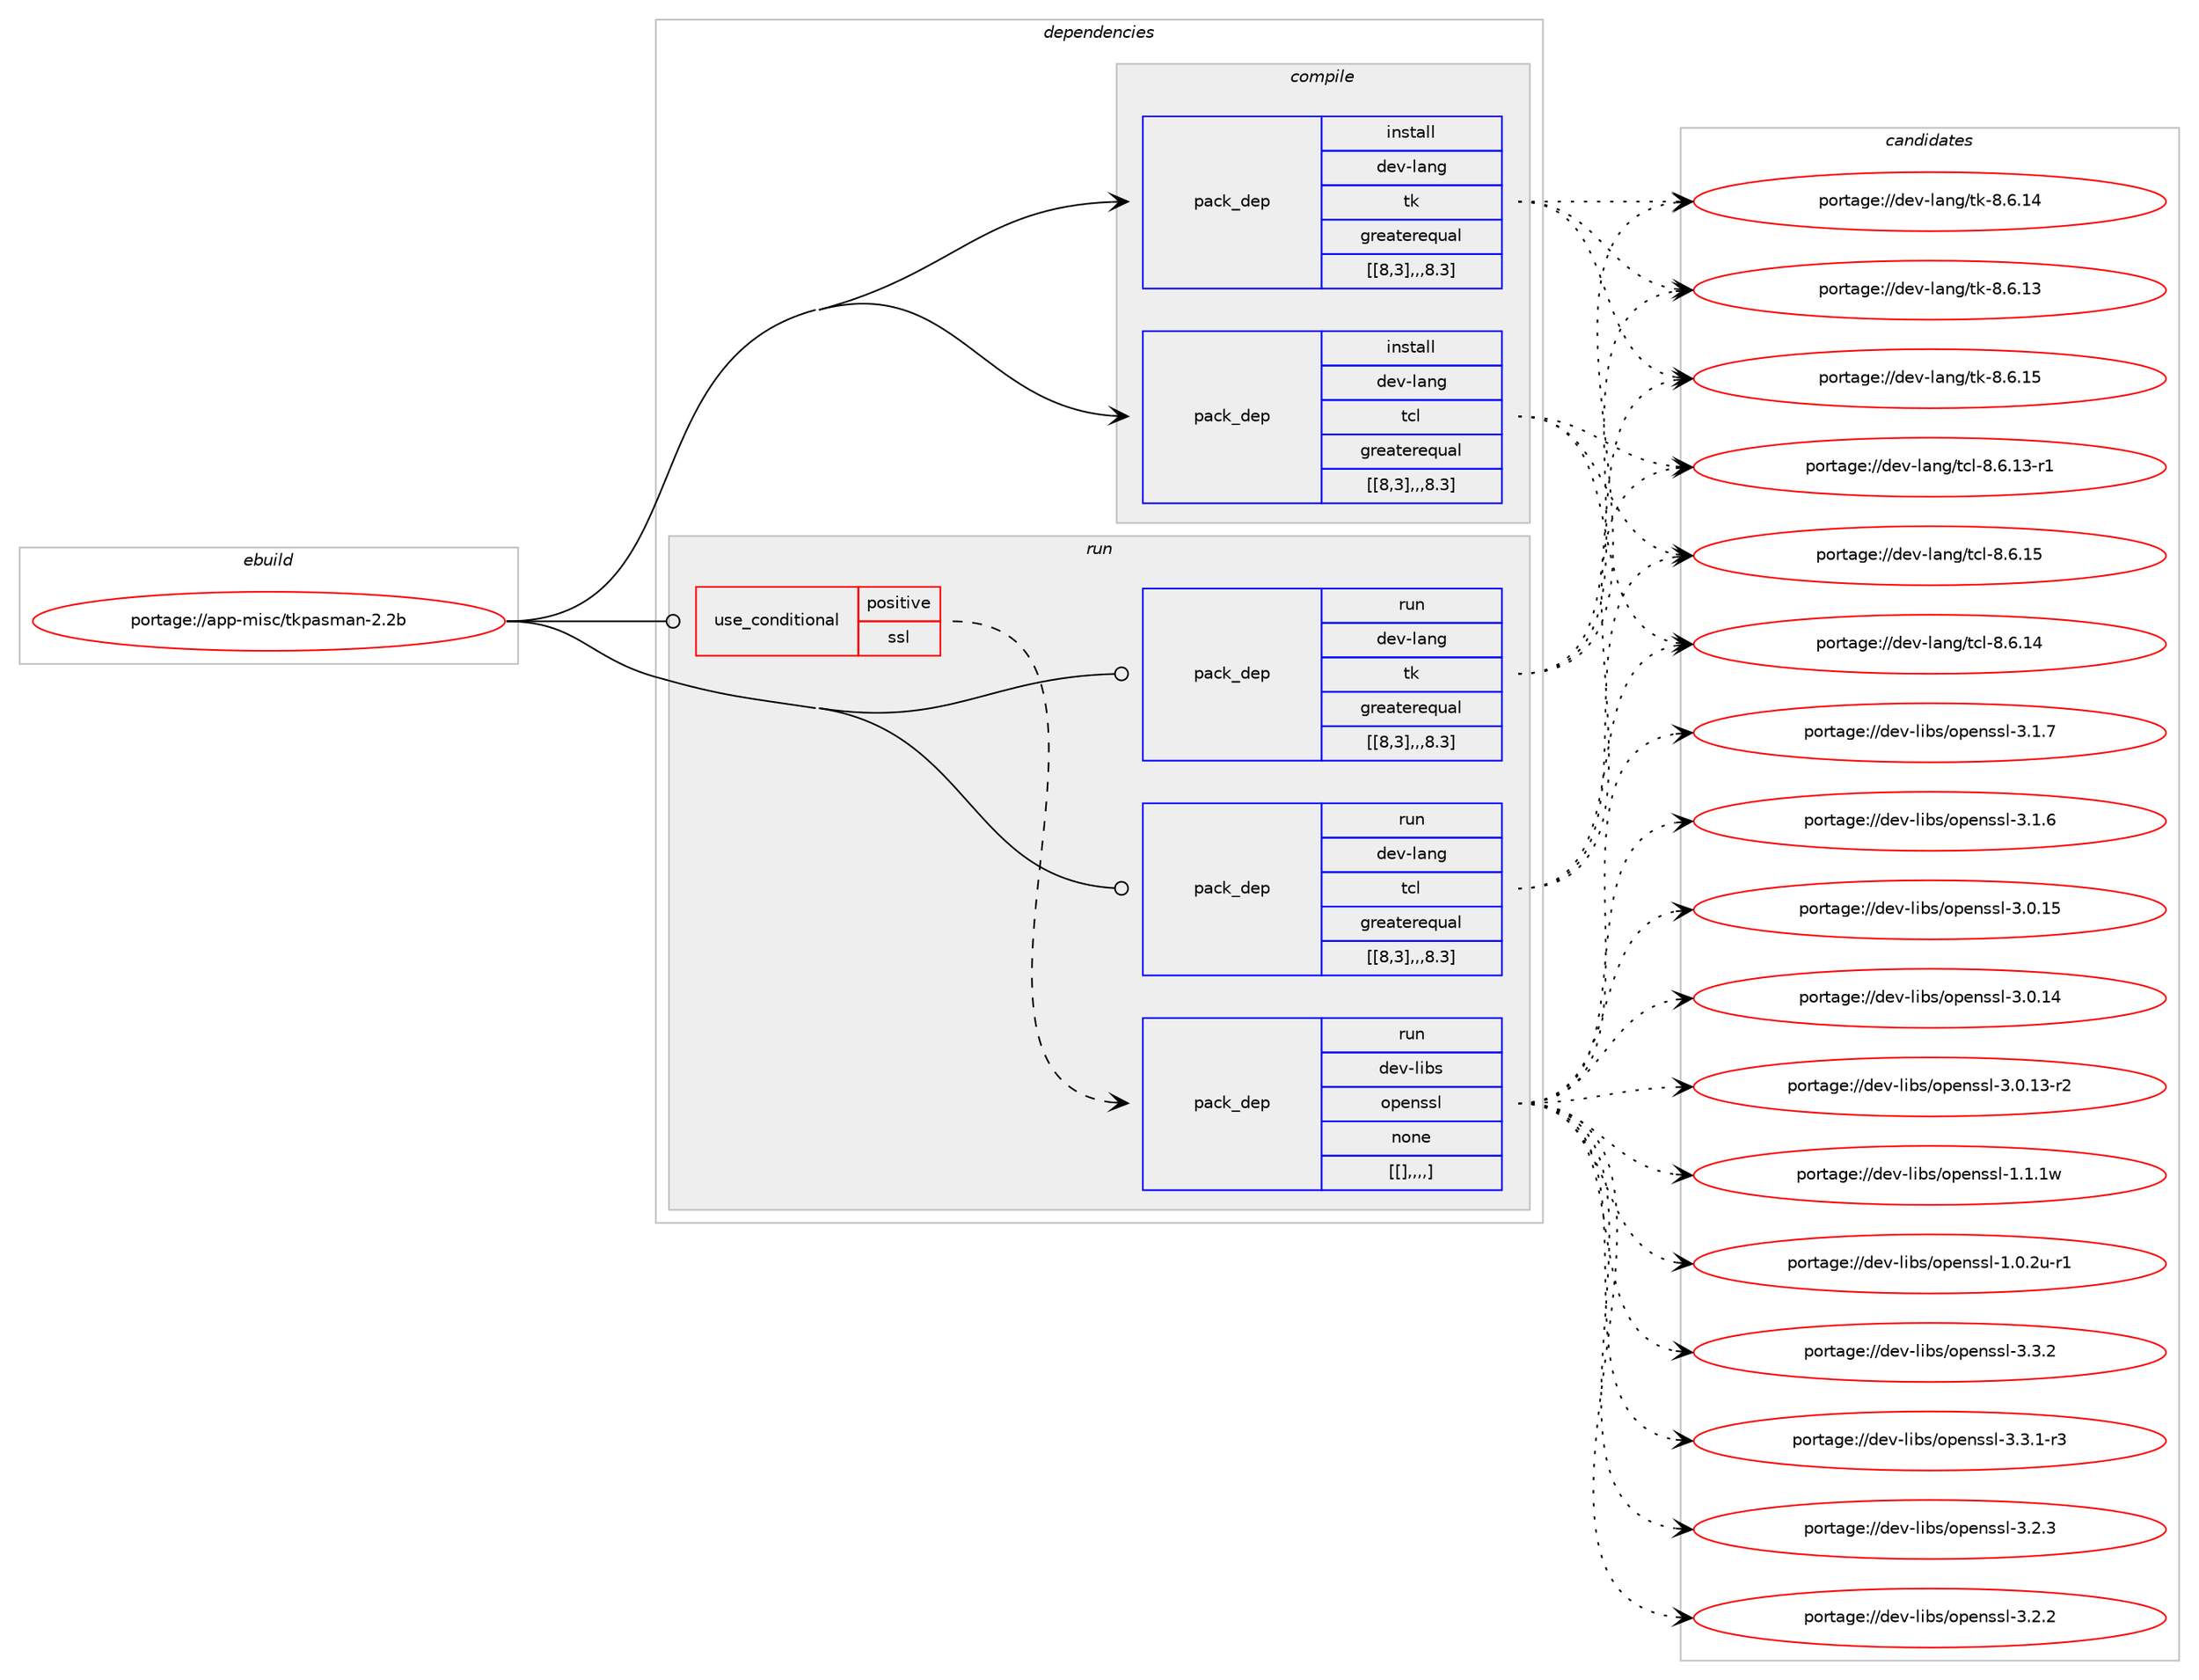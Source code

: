 digraph prolog {

# *************
# Graph options
# *************

newrank=true;
concentrate=true;
compound=true;
graph [rankdir=LR,fontname=Helvetica,fontsize=10,ranksep=1.5];#, ranksep=2.5, nodesep=0.2];
edge  [arrowhead=vee];
node  [fontname=Helvetica,fontsize=10];

# **********
# The ebuild
# **********

subgraph cluster_leftcol {
color=gray;
label=<<i>ebuild</i>>;
id [label="portage://app-misc/tkpasman-2.2b", color=red, width=4, href="../app-misc/tkpasman-2.2b.svg"];
}

# ****************
# The dependencies
# ****************

subgraph cluster_midcol {
color=gray;
label=<<i>dependencies</i>>;
subgraph cluster_compile {
fillcolor="#eeeeee";
style=filled;
label=<<i>compile</i>>;
subgraph pack32775 {
dependency47333 [label=<<TABLE BORDER="0" CELLBORDER="1" CELLSPACING="0" CELLPADDING="4" WIDTH="220"><TR><TD ROWSPAN="6" CELLPADDING="30">pack_dep</TD></TR><TR><TD WIDTH="110">install</TD></TR><TR><TD>dev-lang</TD></TR><TR><TD>tcl</TD></TR><TR><TD>greaterequal</TD></TR><TR><TD>[[8,3],,,8.3]</TD></TR></TABLE>>, shape=none, color=blue];
}
id:e -> dependency47333:w [weight=20,style="solid",arrowhead="vee"];
subgraph pack32820 {
dependency47355 [label=<<TABLE BORDER="0" CELLBORDER="1" CELLSPACING="0" CELLPADDING="4" WIDTH="220"><TR><TD ROWSPAN="6" CELLPADDING="30">pack_dep</TD></TR><TR><TD WIDTH="110">install</TD></TR><TR><TD>dev-lang</TD></TR><TR><TD>tk</TD></TR><TR><TD>greaterequal</TD></TR><TR><TD>[[8,3],,,8.3]</TD></TR></TABLE>>, shape=none, color=blue];
}
id:e -> dependency47355:w [weight=20,style="solid",arrowhead="vee"];
}
subgraph cluster_compileandrun {
fillcolor="#eeeeee";
style=filled;
label=<<i>compile and run</i>>;
}
subgraph cluster_run {
fillcolor="#eeeeee";
style=filled;
label=<<i>run</i>>;
subgraph cond14074 {
dependency47375 [label=<<TABLE BORDER="0" CELLBORDER="1" CELLSPACING="0" CELLPADDING="4"><TR><TD ROWSPAN="3" CELLPADDING="10">use_conditional</TD></TR><TR><TD>positive</TD></TR><TR><TD>ssl</TD></TR></TABLE>>, shape=none, color=red];
subgraph pack32862 {
dependency47485 [label=<<TABLE BORDER="0" CELLBORDER="1" CELLSPACING="0" CELLPADDING="4" WIDTH="220"><TR><TD ROWSPAN="6" CELLPADDING="30">pack_dep</TD></TR><TR><TD WIDTH="110">run</TD></TR><TR><TD>dev-libs</TD></TR><TR><TD>openssl</TD></TR><TR><TD>none</TD></TR><TR><TD>[[],,,,]</TD></TR></TABLE>>, shape=none, color=blue];
}
dependency47375:e -> dependency47485:w [weight=20,style="dashed",arrowhead="vee"];
}
id:e -> dependency47375:w [weight=20,style="solid",arrowhead="odot"];
subgraph pack32925 {
dependency47523 [label=<<TABLE BORDER="0" CELLBORDER="1" CELLSPACING="0" CELLPADDING="4" WIDTH="220"><TR><TD ROWSPAN="6" CELLPADDING="30">pack_dep</TD></TR><TR><TD WIDTH="110">run</TD></TR><TR><TD>dev-lang</TD></TR><TR><TD>tcl</TD></TR><TR><TD>greaterequal</TD></TR><TR><TD>[[8,3],,,8.3]</TD></TR></TABLE>>, shape=none, color=blue];
}
id:e -> dependency47523:w [weight=20,style="solid",arrowhead="odot"];
subgraph pack32943 {
dependency47557 [label=<<TABLE BORDER="0" CELLBORDER="1" CELLSPACING="0" CELLPADDING="4" WIDTH="220"><TR><TD ROWSPAN="6" CELLPADDING="30">pack_dep</TD></TR><TR><TD WIDTH="110">run</TD></TR><TR><TD>dev-lang</TD></TR><TR><TD>tk</TD></TR><TR><TD>greaterequal</TD></TR><TR><TD>[[8,3],,,8.3]</TD></TR></TABLE>>, shape=none, color=blue];
}
id:e -> dependency47557:w [weight=20,style="solid",arrowhead="odot"];
}
}

# **************
# The candidates
# **************

subgraph cluster_choices {
rank=same;
color=gray;
label=<<i>candidates</i>>;

subgraph choice31796 {
color=black;
nodesep=1;
choice1001011184510897110103471169910845564654464953 [label="portage://dev-lang/tcl-8.6.15", color=red, width=4,href="../dev-lang/tcl-8.6.15.svg"];
choice1001011184510897110103471169910845564654464952 [label="portage://dev-lang/tcl-8.6.14", color=red, width=4,href="../dev-lang/tcl-8.6.14.svg"];
choice10010111845108971101034711699108455646544649514511449 [label="portage://dev-lang/tcl-8.6.13-r1", color=red, width=4,href="../dev-lang/tcl-8.6.13-r1.svg"];
dependency47333:e -> choice1001011184510897110103471169910845564654464953:w [style=dotted,weight="100"];
dependency47333:e -> choice1001011184510897110103471169910845564654464952:w [style=dotted,weight="100"];
dependency47333:e -> choice10010111845108971101034711699108455646544649514511449:w [style=dotted,weight="100"];
}
subgraph choice31820 {
color=black;
nodesep=1;
choice10010111845108971101034711610745564654464953 [label="portage://dev-lang/tk-8.6.15", color=red, width=4,href="../dev-lang/tk-8.6.15.svg"];
choice10010111845108971101034711610745564654464952 [label="portage://dev-lang/tk-8.6.14", color=red, width=4,href="../dev-lang/tk-8.6.14.svg"];
choice10010111845108971101034711610745564654464951 [label="portage://dev-lang/tk-8.6.13", color=red, width=4,href="../dev-lang/tk-8.6.13.svg"];
dependency47355:e -> choice10010111845108971101034711610745564654464953:w [style=dotted,weight="100"];
dependency47355:e -> choice10010111845108971101034711610745564654464952:w [style=dotted,weight="100"];
dependency47355:e -> choice10010111845108971101034711610745564654464951:w [style=dotted,weight="100"];
}
subgraph choice31862 {
color=black;
nodesep=1;
choice100101118451081059811547111112101110115115108455146514650 [label="portage://dev-libs/openssl-3.3.2", color=red, width=4,href="../dev-libs/openssl-3.3.2.svg"];
choice1001011184510810598115471111121011101151151084551465146494511451 [label="portage://dev-libs/openssl-3.3.1-r3", color=red, width=4,href="../dev-libs/openssl-3.3.1-r3.svg"];
choice100101118451081059811547111112101110115115108455146504651 [label="portage://dev-libs/openssl-3.2.3", color=red, width=4,href="../dev-libs/openssl-3.2.3.svg"];
choice100101118451081059811547111112101110115115108455146504650 [label="portage://dev-libs/openssl-3.2.2", color=red, width=4,href="../dev-libs/openssl-3.2.2.svg"];
choice100101118451081059811547111112101110115115108455146494655 [label="portage://dev-libs/openssl-3.1.7", color=red, width=4,href="../dev-libs/openssl-3.1.7.svg"];
choice100101118451081059811547111112101110115115108455146494654 [label="portage://dev-libs/openssl-3.1.6", color=red, width=4,href="../dev-libs/openssl-3.1.6.svg"];
choice10010111845108105981154711111210111011511510845514648464953 [label="portage://dev-libs/openssl-3.0.15", color=red, width=4,href="../dev-libs/openssl-3.0.15.svg"];
choice10010111845108105981154711111210111011511510845514648464952 [label="portage://dev-libs/openssl-3.0.14", color=red, width=4,href="../dev-libs/openssl-3.0.14.svg"];
choice100101118451081059811547111112101110115115108455146484649514511450 [label="portage://dev-libs/openssl-3.0.13-r2", color=red, width=4,href="../dev-libs/openssl-3.0.13-r2.svg"];
choice100101118451081059811547111112101110115115108454946494649119 [label="portage://dev-libs/openssl-1.1.1w", color=red, width=4,href="../dev-libs/openssl-1.1.1w.svg"];
choice1001011184510810598115471111121011101151151084549464846501174511449 [label="portage://dev-libs/openssl-1.0.2u-r1", color=red, width=4,href="../dev-libs/openssl-1.0.2u-r1.svg"];
dependency47485:e -> choice100101118451081059811547111112101110115115108455146514650:w [style=dotted,weight="100"];
dependency47485:e -> choice1001011184510810598115471111121011101151151084551465146494511451:w [style=dotted,weight="100"];
dependency47485:e -> choice100101118451081059811547111112101110115115108455146504651:w [style=dotted,weight="100"];
dependency47485:e -> choice100101118451081059811547111112101110115115108455146504650:w [style=dotted,weight="100"];
dependency47485:e -> choice100101118451081059811547111112101110115115108455146494655:w [style=dotted,weight="100"];
dependency47485:e -> choice100101118451081059811547111112101110115115108455146494654:w [style=dotted,weight="100"];
dependency47485:e -> choice10010111845108105981154711111210111011511510845514648464953:w [style=dotted,weight="100"];
dependency47485:e -> choice10010111845108105981154711111210111011511510845514648464952:w [style=dotted,weight="100"];
dependency47485:e -> choice100101118451081059811547111112101110115115108455146484649514511450:w [style=dotted,weight="100"];
dependency47485:e -> choice100101118451081059811547111112101110115115108454946494649119:w [style=dotted,weight="100"];
dependency47485:e -> choice1001011184510810598115471111121011101151151084549464846501174511449:w [style=dotted,weight="100"];
}
subgraph choice31873 {
color=black;
nodesep=1;
choice1001011184510897110103471169910845564654464953 [label="portage://dev-lang/tcl-8.6.15", color=red, width=4,href="../dev-lang/tcl-8.6.15.svg"];
choice1001011184510897110103471169910845564654464952 [label="portage://dev-lang/tcl-8.6.14", color=red, width=4,href="../dev-lang/tcl-8.6.14.svg"];
choice10010111845108971101034711699108455646544649514511449 [label="portage://dev-lang/tcl-8.6.13-r1", color=red, width=4,href="../dev-lang/tcl-8.6.13-r1.svg"];
dependency47523:e -> choice1001011184510897110103471169910845564654464953:w [style=dotted,weight="100"];
dependency47523:e -> choice1001011184510897110103471169910845564654464952:w [style=dotted,weight="100"];
dependency47523:e -> choice10010111845108971101034711699108455646544649514511449:w [style=dotted,weight="100"];
}
subgraph choice31879 {
color=black;
nodesep=1;
choice10010111845108971101034711610745564654464953 [label="portage://dev-lang/tk-8.6.15", color=red, width=4,href="../dev-lang/tk-8.6.15.svg"];
choice10010111845108971101034711610745564654464952 [label="portage://dev-lang/tk-8.6.14", color=red, width=4,href="../dev-lang/tk-8.6.14.svg"];
choice10010111845108971101034711610745564654464951 [label="portage://dev-lang/tk-8.6.13", color=red, width=4,href="../dev-lang/tk-8.6.13.svg"];
dependency47557:e -> choice10010111845108971101034711610745564654464953:w [style=dotted,weight="100"];
dependency47557:e -> choice10010111845108971101034711610745564654464952:w [style=dotted,weight="100"];
dependency47557:e -> choice10010111845108971101034711610745564654464951:w [style=dotted,weight="100"];
}
}

}
